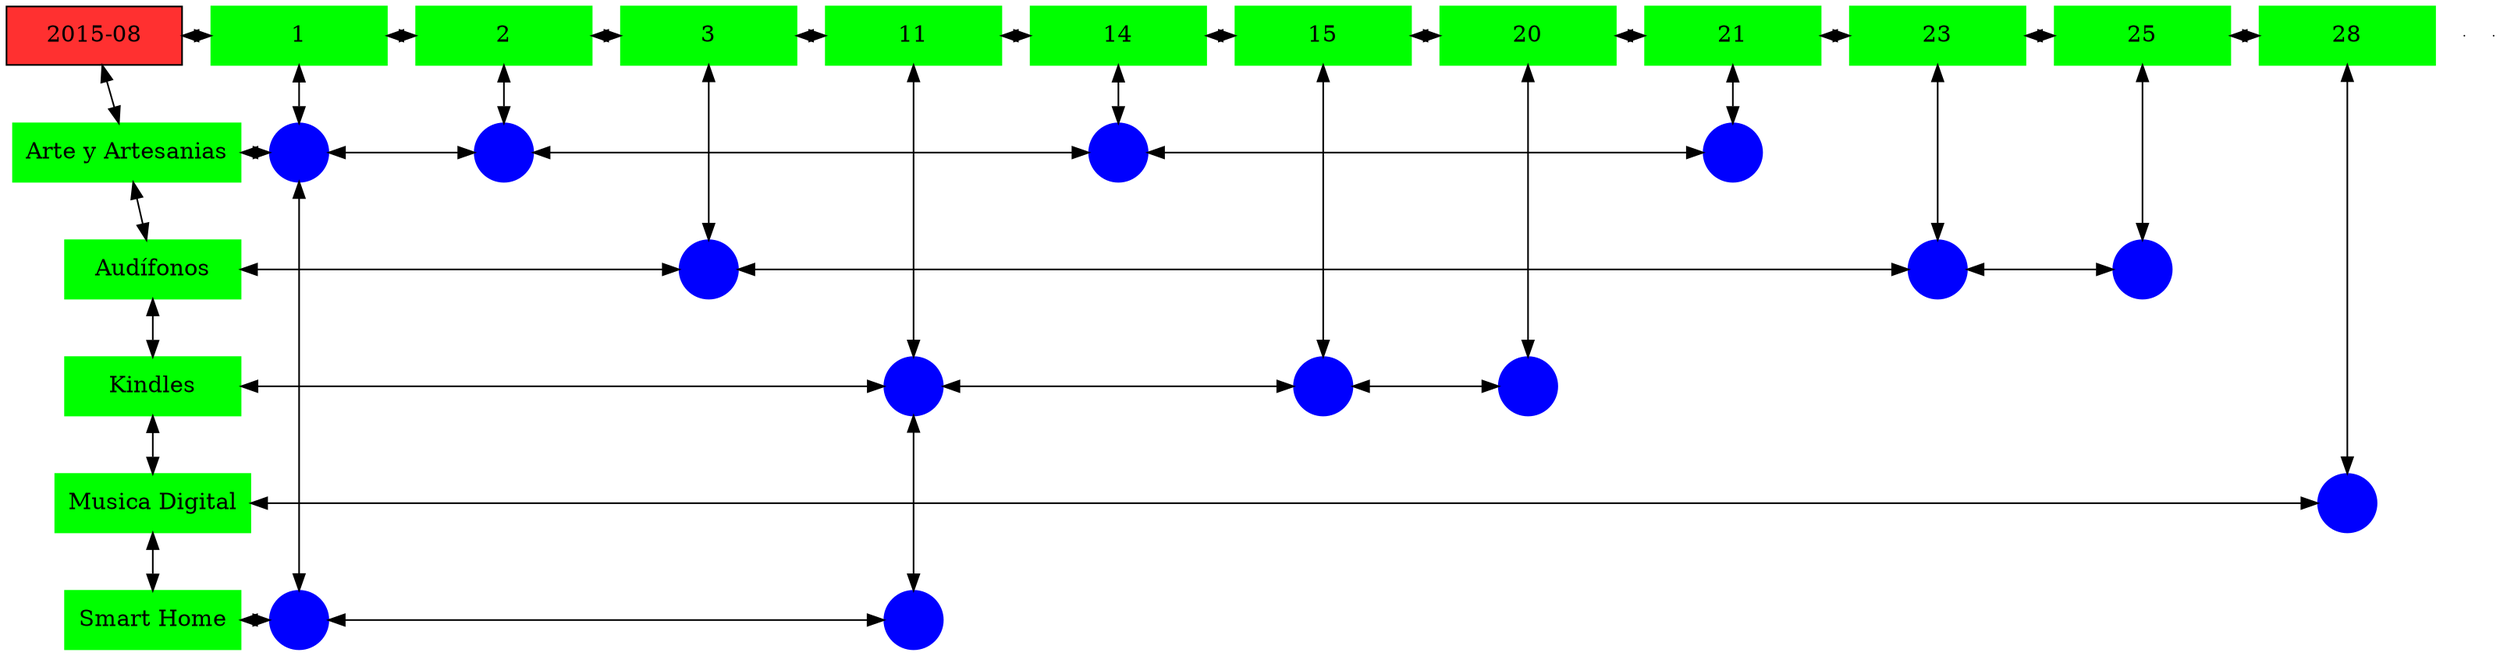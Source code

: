 digraph G{
node[shape="box"];
nodeMt[ label = "2015-08", width = 1.5, style = filled, fillcolor = firebrick1, group = 1 ];
e0[ shape = point, width = 0 ];
e1[ shape = point, width = 0 ];
node0xc001fc2500[label="1",color=green,style =filled,width = 1.5 group=1];
nodeMt->node0xc001fc2500[dir="both"];
{rank=same;nodeMt;node0xc001fc2500;}
node0xc001e55770[label="2",color=green,style =filled,width = 1.5 group=2];
node0xc001fc2500->node0xc001e55770[dir="both"];
{rank=same;node0xc001fc2500;node0xc001e55770;}
node0xc00206d310[label="3",color=green,style =filled,width = 1.5 group=3];
node0xc001e55770->node0xc00206d310[dir="both"];
{rank=same;node0xc001e55770;node0xc00206d310;}
node0xc0021edbd0[label="11",color=green,style =filled,width = 1.5 group=11];
node0xc00206d310->node0xc0021edbd0[dir="both"];
{rank=same;node0xc00206d310;node0xc0021edbd0;}
node0xc0022f6910[label="14",color=green,style =filled,width = 1.5 group=14];
node0xc0021edbd0->node0xc0022f6910[dir="both"];
{rank=same;node0xc0021edbd0;node0xc0022f6910;}
node0xc0020418b0[label="15",color=green,style =filled,width = 1.5 group=15];
node0xc0022f6910->node0xc0020418b0[dir="both"];
{rank=same;node0xc0022f6910;node0xc0020418b0;}
node0xc0022cc190[label="20",color=green,style =filled,width = 1.5 group=20];
node0xc0020418b0->node0xc0022cc190[dir="both"];
{rank=same;node0xc0020418b0;node0xc0022cc190;}
node0xc0022391d0[label="21",color=green,style =filled,width = 1.5 group=21];
node0xc0022cc190->node0xc0022391d0[dir="both"];
{rank=same;node0xc0022cc190;node0xc0022391d0;}
node0xc00217a9b0[label="23",color=green,style =filled,width = 1.5 group=23];
node0xc0022391d0->node0xc00217a9b0[dir="both"];
{rank=same;node0xc0022391d0;node0xc00217a9b0;}
node0xc0021a3770[label="25",color=green,style =filled,width = 1.5 group=25];
node0xc00217a9b0->node0xc0021a3770[dir="both"];
{rank=same;node0xc00217a9b0;node0xc0021a3770;}
node0xc0021db400[label="28",color=green,style =filled,width = 1.5 group=28];
node0xc0021a3770->node0xc0021db400[dir="both"];
{rank=same;node0xc0021a3770;node0xc0021db400;}
node0xc001e55720[label="Arte y Artesanias",color=green,style =filled width = 1.5 group=1];
node0xc0021d6400[label="",color=blue,style =filled, width = 0.5 group=1 shape=circle];
node0xc001e55720->node0xc0021d6400[dir="both"];
{rank=same;node0xc001e55720;node0xc0021d6400;}
node0xc001e5c100[label="",color=blue,style =filled, width = 0.5 group=2 shape=circle];
node0xc0021d6400->node0xc001e5c100[dir="both"];
{rank=same;node0xc001e5c100;node0xc0021d6400;}
node0xc0022f0f80[label="",color=blue,style =filled, width = 0.5 group=14 shape=circle];
node0xc001e5c100->node0xc0022f0f80[dir="both"];
{rank=same;node0xc0022f0f80;node0xc001e5c100;}
node0xc002233d00[label="",color=blue,style =filled, width = 0.5 group=21 shape=circle];
node0xc0022f0f80->node0xc002233d00[dir="both"];
{rank=same;node0xc002233d00;node0xc0022f0f80;}
node0xc00206d2c0[label="Audífonos",color=green,style =filled width = 1.5 group=1];
node0xc002065d80[label="",color=blue,style =filled, width = 0.5 group=3 shape=circle];
node0xc00206d2c0->node0xc002065d80[dir="both"];
{rank=same;node0xc00206d2c0;node0xc002065d80;}
node0xc002184180[label="",color=blue,style =filled, width = 0.5 group=23 shape=circle];
node0xc002065d80->node0xc002184180[dir="both"];
{rank=same;node0xc002184180;node0xc002065d80;}
node0xc0021ac680[label="",color=blue,style =filled, width = 0.5 group=25 shape=circle];
node0xc002184180->node0xc0021ac680[dir="both"];
{rank=same;node0xc0021ac680;node0xc002184180;}
node0xc002041860[label="Kindles",color=green,style =filled width = 1.5 group=1];
node0xc0021eb780[label="",color=blue,style =filled, width = 0.5 group=11 shape=circle];
node0xc002041860->node0xc0021eb780[dir="both"];
{rank=same;node0xc002041860;node0xc0021eb780;}
node0xc002039f00[label="",color=blue,style =filled, width = 0.5 group=15 shape=circle];
node0xc0021eb780->node0xc002039f00[dir="both"];
{rank=same;node0xc002039f00;node0xc0021eb780;}
node0xc0022c7000[label="",color=blue,style =filled, width = 0.5 group=20 shape=circle];
node0xc002039f00->node0xc0022c7000[dir="both"];
{rank=same;node0xc0022c7000;node0xc002039f00;}
node0xc0021db3b0[label="Musica Digital",color=green,style =filled width = 1.5 group=1];
node0xc0021d7680[label="",color=blue,style =filled, width = 0.5 group=28 shape=circle];
node0xc0021db3b0->node0xc0021d7680[dir="both"];
{rank=same;node0xc0021db3b0;node0xc0021d7680;}
node0xc001fc24b0[label="Smart Home",color=green,style =filled width = 1.5 group=1];
node0xc001fb5780[label="",color=blue,style =filled, width = 0.5 group=1 shape=circle];
node0xc001fc24b0->node0xc001fb5780[dir="both"];
{rank=same;node0xc001fc24b0;node0xc001fb5780;}
node0xc0022c6e00[label="",color=blue,style =filled, width = 0.5 group=11 shape=circle];
node0xc001fb5780->node0xc0022c6e00[dir="both"];
{rank=same;node0xc0022c6e00;node0xc001fb5780;}
node0xc001fc2500->node0xc0021d6400[dir="both"];
node0xc0021d6400->node0xc001fb5780[dir="both"];
node0xc001e55770->node0xc001e5c100[dir="both"];
node0xc00206d310->node0xc002065d80[dir="both"];
node0xc0021edbd0->node0xc0021eb780[dir="both"];
node0xc0021eb780->node0xc0022c6e00[dir="both"];
node0xc0022f6910->node0xc0022f0f80[dir="both"];
node0xc0020418b0->node0xc002039f00[dir="both"];
node0xc0022cc190->node0xc0022c7000[dir="both"];
node0xc0022391d0->node0xc002233d00[dir="both"];
node0xc00217a9b0->node0xc002184180[dir="both"];
node0xc0021a3770->node0xc0021ac680[dir="both"];
node0xc0021db400->node0xc0021d7680[dir="both"];
nodeMt->node0xc001e55720[dir="both"];
node0xc001e55720->node0xc00206d2c0[dir="both"];
node0xc00206d2c0->node0xc002041860[dir="both"];
node0xc002041860->node0xc0021db3b0[dir="both"];
node0xc0021db3b0->node0xc001fc24b0[dir="both"];
}
